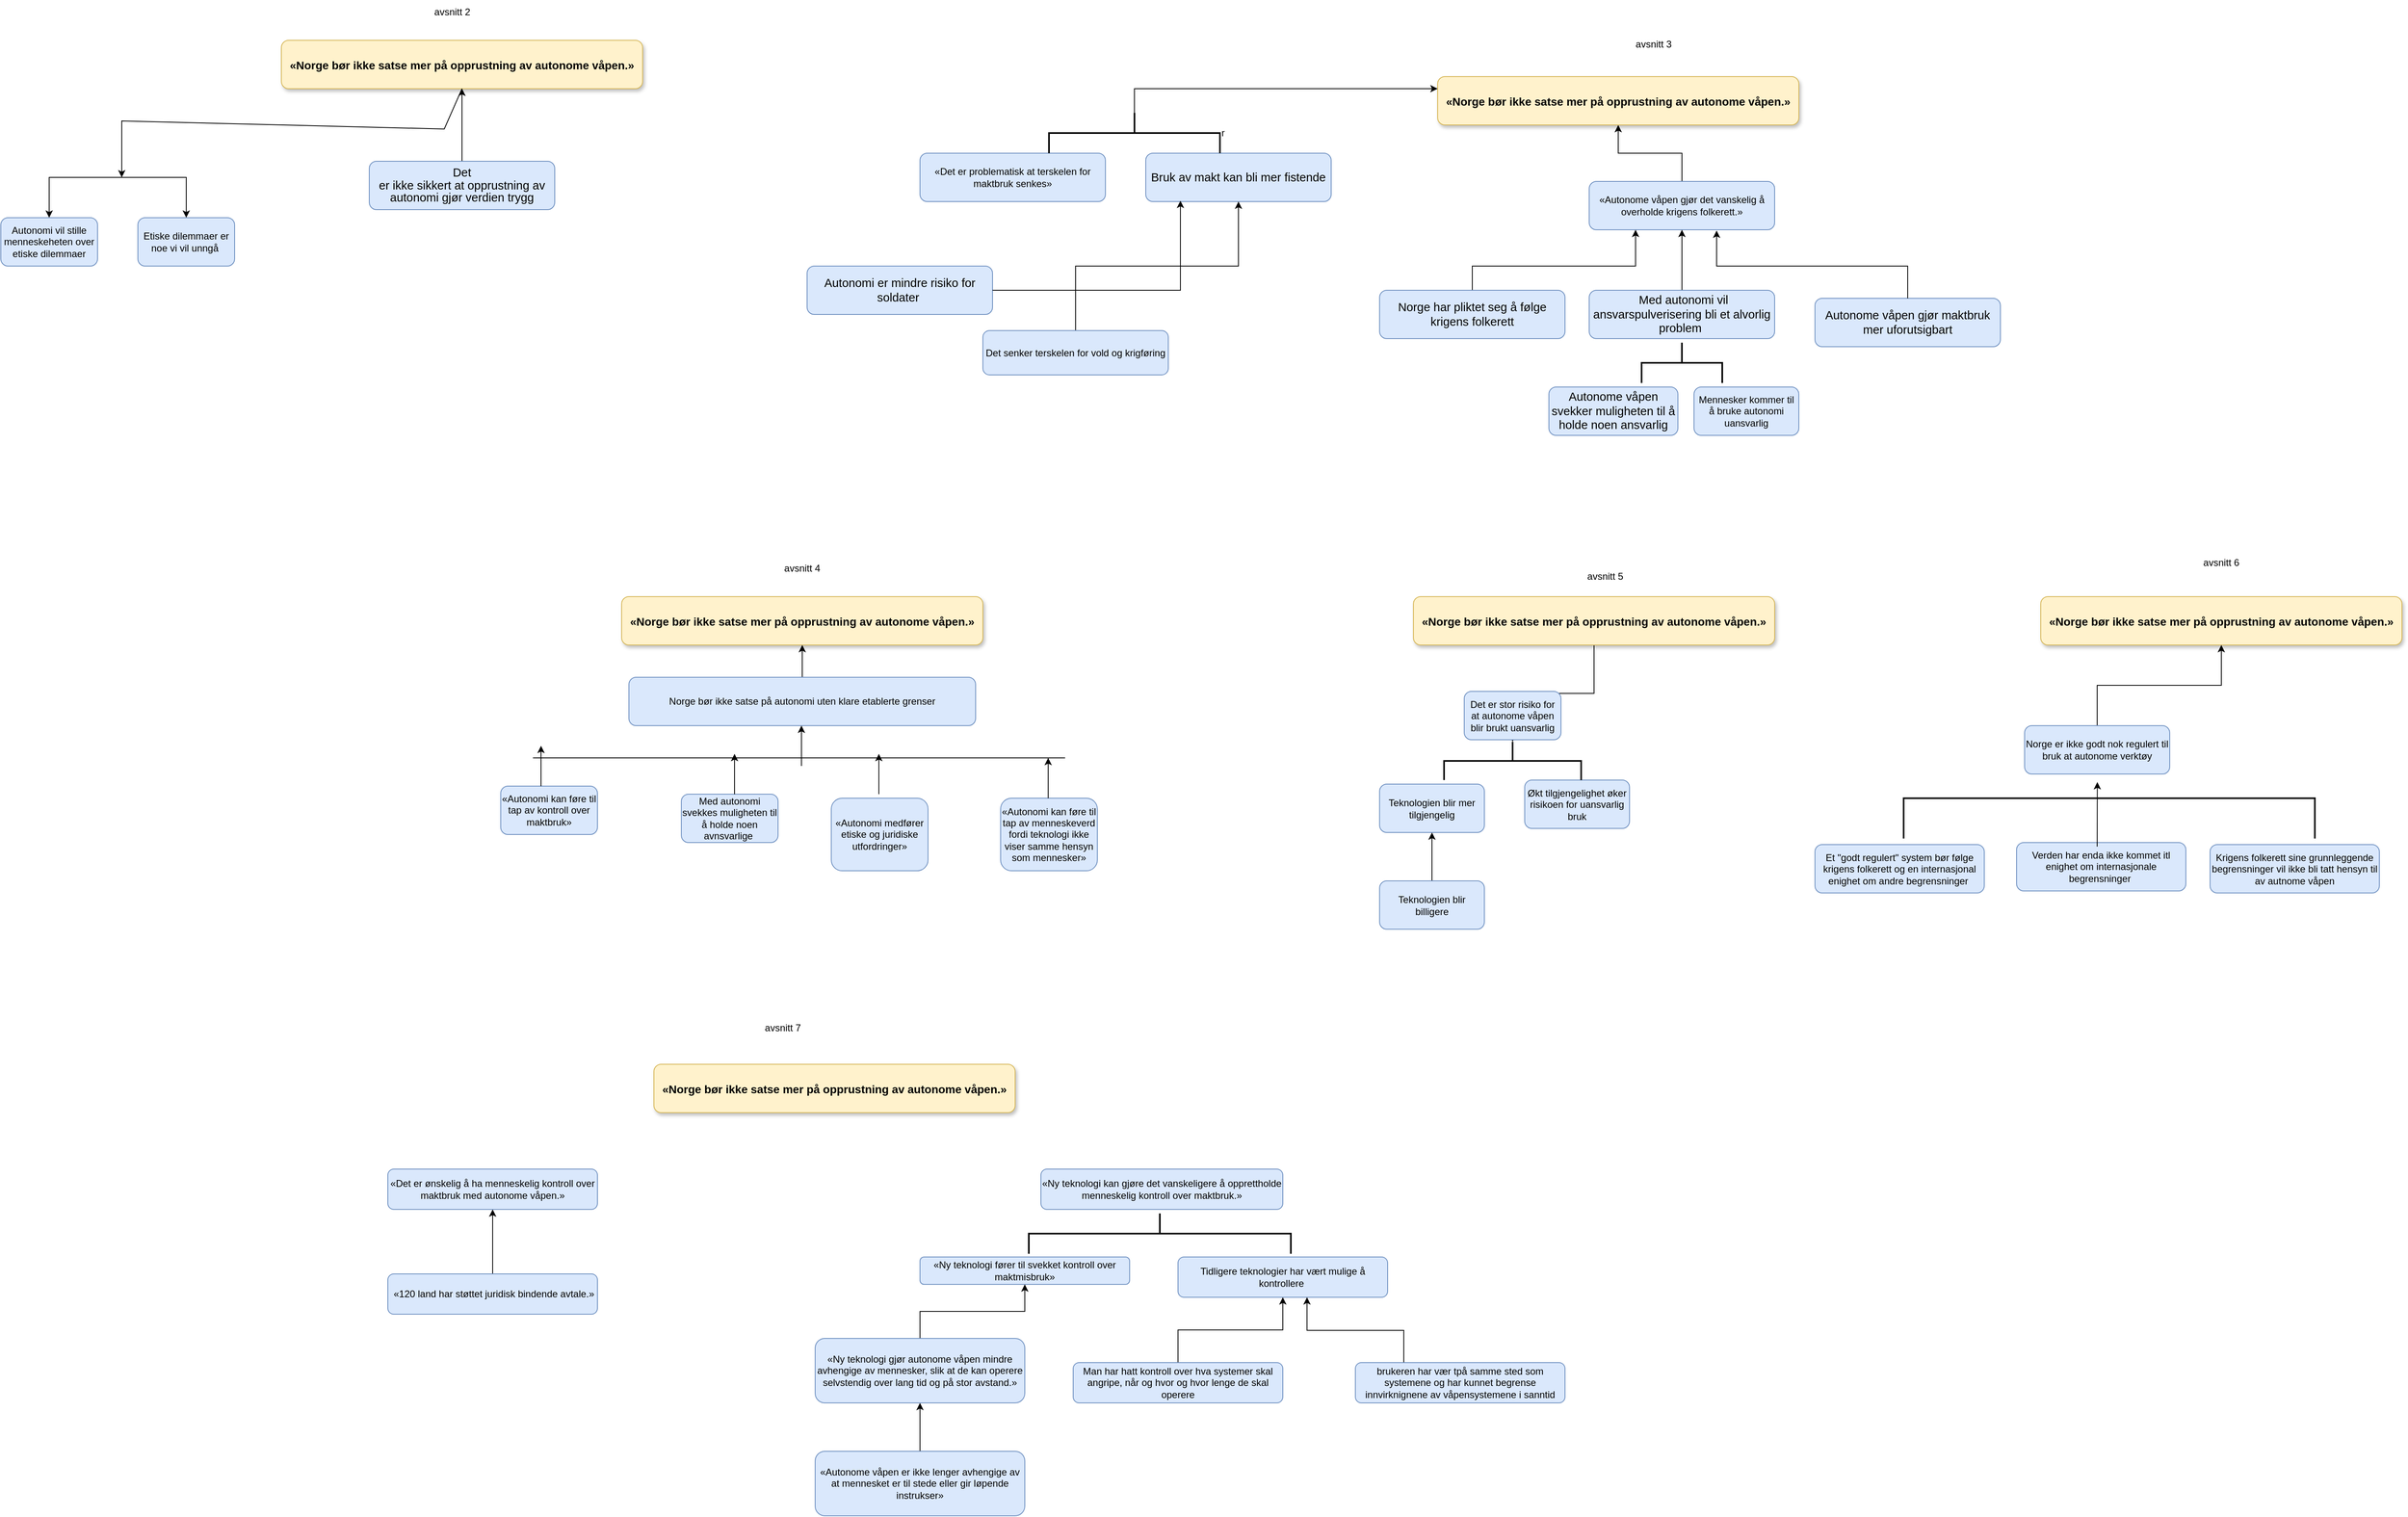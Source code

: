 <mxfile version="26.2.10">
  <diagram name="Page-1" id="97916047-d0de-89f5-080d-49f4d83e522f">
    <mxGraphModel dx="1313" dy="828" grid="1" gridSize="10" guides="1" tooltips="1" connect="1" arrows="1" fold="1" page="1" pageScale="1.5" pageWidth="3300" pageHeight="2339" background="none" math="0" shadow="0">
      <root>
        <mxCell id="0" />
        <mxCell id="1" parent="0" />
        <mxCell id="2" value="«Norge bør ikke satse mer på opprustning av autonome våpen.»" style="rounded=1;fillColor=#fff2cc;strokeColor=#d6b656;shadow=1;fontStyle=1;fontSize=14;" parent="1" vertex="1">
          <mxGeometry x="548" y="220" width="448" height="60" as="geometry" />
        </mxCell>
        <mxCell id="hGJrG1NqVIESyf2mDqUu-56" value="Autonomi vil stille menneskeheten over etiske dilemmaer" style="rounded=1;whiteSpace=wrap;html=1;fillColor=#dae8fc;strokeColor=#6c8ebf;" vertex="1" parent="1">
          <mxGeometry x="200" y="440" width="120" height="60" as="geometry" />
        </mxCell>
        <mxCell id="hGJrG1NqVIESyf2mDqUu-89" value="" style="edgeStyle=orthogonalEdgeStyle;rounded=0;orthogonalLoop=1;jettySize=auto;html=1;" edge="1" parent="1" source="hGJrG1NqVIESyf2mDqUu-57" target="2">
          <mxGeometry relative="1" as="geometry" />
        </mxCell>
        <mxCell id="hGJrG1NqVIESyf2mDqUu-57" value="&lt;span style=&quot;font-size:11.0pt;line-height:107%;&lt;br/&gt;font-family:&amp;quot;Calibri&amp;quot;,sans-serif;mso-ascii-theme-font:minor-latin;mso-fareast-font-family:&lt;br/&gt;Calibri;mso-fareast-theme-font:minor-latin;mso-hansi-theme-font:minor-latin;&lt;br/&gt;mso-bidi-font-family:&amp;quot;Times New Roman&amp;quot;;mso-bidi-theme-font:minor-bidi;&lt;br/&gt;mso-ansi-language:NO-BOK;mso-fareast-language:EN-US;mso-bidi-language:AR-SA&quot;&gt;Det&lt;br/&gt;er ikke sikkert at opprustning av autonomi gjør verdien trygg&lt;/span&gt;" style="rounded=1;whiteSpace=wrap;html=1;fillColor=#dae8fc;strokeColor=#6c8ebf;" vertex="1" parent="1">
          <mxGeometry x="657" y="370" width="230" height="60" as="geometry" />
        </mxCell>
        <mxCell id="hGJrG1NqVIESyf2mDqUu-59" value="Etiske dilemmaer er noe vi vil unngå&amp;nbsp;" style="rounded=1;whiteSpace=wrap;html=1;fillColor=#dae8fc;strokeColor=#6c8ebf;" vertex="1" parent="1">
          <mxGeometry x="370" y="440" width="120" height="60" as="geometry" />
        </mxCell>
        <mxCell id="hGJrG1NqVIESyf2mDqUu-61" value="" style="endArrow=classic;startArrow=classic;html=1;rounded=0;entryX=0.5;entryY=0;entryDx=0;entryDy=0;exitX=0.5;exitY=0;exitDx=0;exitDy=0;" edge="1" parent="1" source="hGJrG1NqVIESyf2mDqUu-56" target="hGJrG1NqVIESyf2mDqUu-59">
          <mxGeometry width="50" height="50" relative="1" as="geometry">
            <mxPoint x="290" y="380" as="sourcePoint" />
            <mxPoint x="400" y="380" as="targetPoint" />
            <Array as="points">
              <mxPoint x="260" y="390" />
              <mxPoint x="340" y="390" />
              <mxPoint x="430" y="390" />
            </Array>
          </mxGeometry>
        </mxCell>
        <mxCell id="hGJrG1NqVIESyf2mDqUu-62" value="" style="endArrow=classic;html=1;rounded=0;exitX=0.5;exitY=1;exitDx=0;exitDy=0;" edge="1" parent="1" source="2">
          <mxGeometry width="50" height="50" relative="1" as="geometry">
            <mxPoint x="620" y="340" as="sourcePoint" />
            <mxPoint x="350" y="390" as="targetPoint" />
            <Array as="points">
              <mxPoint x="750" y="330" />
              <mxPoint x="350" y="320" />
            </Array>
          </mxGeometry>
        </mxCell>
        <mxCell id="hGJrG1NqVIESyf2mDqUu-63" value="&lt;span style=&quot;font-size: 14.667px;&quot;&gt;Bruk av makt kan bli mer fistende&lt;/span&gt;" style="rounded=1;whiteSpace=wrap;html=1;fillColor=#dae8fc;strokeColor=#6c8ebf;" vertex="1" parent="1">
          <mxGeometry x="1620" y="360" width="230" height="60" as="geometry" />
        </mxCell>
        <mxCell id="hGJrG1NqVIESyf2mDqUu-79" value="" style="edgeStyle=orthogonalEdgeStyle;rounded=0;orthogonalLoop=1;jettySize=auto;html=1;" edge="1" parent="1" source="hGJrG1NqVIESyf2mDqUu-67" target="hGJrG1NqVIESyf2mDqUu-70">
          <mxGeometry relative="1" as="geometry" />
        </mxCell>
        <mxCell id="hGJrG1NqVIESyf2mDqUu-67" value="«Autonome våpen gjør det vanskelig å overholde krigens folkerett.»" style="rounded=1;whiteSpace=wrap;html=1;fillColor=#dae8fc;strokeColor=#6c8ebf;" vertex="1" parent="1">
          <mxGeometry x="2170" y="395" width="230" height="60" as="geometry" />
        </mxCell>
        <mxCell id="hGJrG1NqVIESyf2mDqUu-130" style="edgeStyle=orthogonalEdgeStyle;rounded=0;orthogonalLoop=1;jettySize=auto;html=1;entryX=0.25;entryY=1;entryDx=0;entryDy=0;" edge="1" parent="1" source="hGJrG1NqVIESyf2mDqUu-68" target="hGJrG1NqVIESyf2mDqUu-67">
          <mxGeometry relative="1" as="geometry">
            <Array as="points">
              <mxPoint x="2025" y="500" />
              <mxPoint x="2228" y="500" />
            </Array>
          </mxGeometry>
        </mxCell>
        <mxCell id="hGJrG1NqVIESyf2mDqUu-68" value="&lt;span style=&quot;font-size: 14.667px;&quot;&gt;Norge har pliktet seg å følge krigens folkerett&lt;/span&gt;" style="rounded=1;whiteSpace=wrap;html=1;fillColor=#dae8fc;strokeColor=#6c8ebf;" vertex="1" parent="1">
          <mxGeometry x="1910" y="530" width="230" height="60" as="geometry" />
        </mxCell>
        <mxCell id="hGJrG1NqVIESyf2mDqUu-128" value="" style="edgeStyle=orthogonalEdgeStyle;rounded=0;orthogonalLoop=1;jettySize=auto;html=1;" edge="1" parent="1" source="hGJrG1NqVIESyf2mDqUu-69" target="hGJrG1NqVIESyf2mDqUu-67">
          <mxGeometry relative="1" as="geometry" />
        </mxCell>
        <mxCell id="hGJrG1NqVIESyf2mDqUu-69" value="&lt;span style=&quot;font-size: 14.667px;&quot;&gt;&amp;nbsp;Med autonomi vil ansvarspulverisering bli et alvorlig problem&amp;nbsp;&lt;/span&gt;" style="rounded=1;whiteSpace=wrap;html=1;fillColor=#dae8fc;strokeColor=#6c8ebf;" vertex="1" parent="1">
          <mxGeometry x="2170" y="530" width="230" height="60" as="geometry" />
        </mxCell>
        <mxCell id="hGJrG1NqVIESyf2mDqUu-70" value="«Norge bør ikke satse mer på opprustning av autonome våpen.»" style="rounded=1;fillColor=#fff2cc;strokeColor=#d6b656;shadow=1;fontStyle=1;fontSize=14;" vertex="1" parent="1">
          <mxGeometry x="1982" y="265" width="448" height="60" as="geometry" />
        </mxCell>
        <mxCell id="hGJrG1NqVIESyf2mDqUu-71" value="&lt;span style=&quot;font-size: 14.667px;&quot;&gt;Autonome våpen gjør maktbruk mer uforutsigbart&lt;/span&gt;" style="rounded=1;whiteSpace=wrap;html=1;fillColor=#dae8fc;strokeColor=#6c8ebf;" vertex="1" parent="1">
          <mxGeometry x="2450" y="540" width="230" height="60" as="geometry" />
        </mxCell>
        <mxCell id="hGJrG1NqVIESyf2mDqUu-124" style="edgeStyle=orthogonalEdgeStyle;rounded=0;orthogonalLoop=1;jettySize=auto;html=1;entryX=0.5;entryY=1;entryDx=0;entryDy=0;" edge="1" parent="1" source="hGJrG1NqVIESyf2mDqUu-72" target="hGJrG1NqVIESyf2mDqUu-63">
          <mxGeometry relative="1" as="geometry" />
        </mxCell>
        <mxCell id="hGJrG1NqVIESyf2mDqUu-72" value="Det senker terskelen for vold og krigføring" style="rounded=1;whiteSpace=wrap;html=1;fillColor=#dae8fc;strokeColor=#6c8ebf;" vertex="1" parent="1">
          <mxGeometry x="1418" y="580" width="230" height="55" as="geometry" />
        </mxCell>
        <mxCell id="hGJrG1NqVIESyf2mDqUu-82" value="Mennesker kommer til å bruke autonomi uansvarlig" style="whiteSpace=wrap;html=1;fillColor=#dae8fc;strokeColor=#6c8ebf;rounded=1;" vertex="1" parent="1">
          <mxGeometry x="2300" y="650" width="130" height="60" as="geometry" />
        </mxCell>
        <mxCell id="hGJrG1NqVIESyf2mDqUu-95" value="«Norge bør ikke satse mer på opprustning av autonome våpen.»" style="rounded=1;fillColor=#fff2cc;strokeColor=#d6b656;shadow=1;fontStyle=1;fontSize=14;" vertex="1" parent="1">
          <mxGeometry x="970" y="910" width="448" height="60" as="geometry" />
        </mxCell>
        <mxCell id="hGJrG1NqVIESyf2mDqUu-111" style="edgeStyle=orthogonalEdgeStyle;rounded=0;orthogonalLoop=1;jettySize=auto;html=1;exitX=0.5;exitY=0;exitDx=0;exitDy=0;entryX=0.5;entryY=1;entryDx=0;entryDy=0;" edge="1" parent="1" source="hGJrG1NqVIESyf2mDqUu-96" target="hGJrG1NqVIESyf2mDqUu-95">
          <mxGeometry relative="1" as="geometry" />
        </mxCell>
        <mxCell id="hGJrG1NqVIESyf2mDqUu-96" value="Norge bør ikke satse på autonomi uten klare etablerte grenser" style="rounded=1;whiteSpace=wrap;html=1;fillColor=#dae8fc;strokeColor=#6c8ebf;" vertex="1" parent="1">
          <mxGeometry x="979" y="1010" width="430" height="60" as="geometry" />
        </mxCell>
        <mxCell id="hGJrG1NqVIESyf2mDqUu-97" value="avsnitt 4" style="text;html=1;align=center;verticalAlign=middle;whiteSpace=wrap;rounded=0;" vertex="1" parent="1">
          <mxGeometry x="1164" y="860" width="60" height="30" as="geometry" />
        </mxCell>
        <mxCell id="hGJrG1NqVIESyf2mDqUu-98" value="avsnitt 2" style="text;html=1;align=center;verticalAlign=middle;whiteSpace=wrap;rounded=0;" vertex="1" parent="1">
          <mxGeometry x="730" y="170" width="60" height="30" as="geometry" />
        </mxCell>
        <mxCell id="hGJrG1NqVIESyf2mDqUu-99" value="«Autonomi kan føre til tap av kontroll over maktbruk»" style="rounded=1;whiteSpace=wrap;html=1;fillColor=#dae8fc;strokeColor=#6c8ebf;" vertex="1" parent="1">
          <mxGeometry x="820" y="1145" width="120" height="60" as="geometry" />
        </mxCell>
        <mxCell id="hGJrG1NqVIESyf2mDqUu-100" value="Med autonomi svekkes muligheten til å holde noen avnsvarlige&amp;nbsp;" style="rounded=1;whiteSpace=wrap;html=1;fillColor=#dae8fc;strokeColor=#6c8ebf;" vertex="1" parent="1">
          <mxGeometry x="1044" y="1155" width="120" height="60" as="geometry" />
        </mxCell>
        <mxCell id="hGJrG1NqVIESyf2mDqUu-101" value="«Autonomi medfører etiske og juridiske utfordringer»" style="rounded=1;whiteSpace=wrap;html=1;fillColor=#dae8fc;strokeColor=#6c8ebf;" vertex="1" parent="1">
          <mxGeometry x="1230" y="1160" width="120" height="90" as="geometry" />
        </mxCell>
        <mxCell id="hGJrG1NqVIESyf2mDqUu-102" value="«Autonomi kan føre til tap av menneskeverd fordi teknologi ikke viser samme hensyn som mennesker»" style="rounded=1;whiteSpace=wrap;html=1;fillColor=#dae8fc;strokeColor=#6c8ebf;" vertex="1" parent="1">
          <mxGeometry x="1440" y="1160" width="120" height="90" as="geometry" />
        </mxCell>
        <mxCell id="hGJrG1NqVIESyf2mDqUu-103" value="" style="endArrow=none;html=1;rounded=0;" edge="1" parent="1">
          <mxGeometry width="50" height="50" relative="1" as="geometry">
            <mxPoint x="860" y="1110" as="sourcePoint" />
            <mxPoint x="1520" y="1110" as="targetPoint" />
            <Array as="points">
              <mxPoint x="920" y="1110" />
              <mxPoint x="1180" y="1110" />
            </Array>
          </mxGeometry>
        </mxCell>
        <mxCell id="hGJrG1NqVIESyf2mDqUu-104" value="" style="endArrow=classic;html=1;rounded=0;" edge="1" parent="1">
          <mxGeometry width="50" height="50" relative="1" as="geometry">
            <mxPoint x="1499" y="1160" as="sourcePoint" />
            <mxPoint x="1499" y="1110" as="targetPoint" />
          </mxGeometry>
        </mxCell>
        <mxCell id="hGJrG1NqVIESyf2mDqUu-105" value="" style="endArrow=classic;html=1;rounded=0;" edge="1" parent="1">
          <mxGeometry width="50" height="50" relative="1" as="geometry">
            <mxPoint x="1193" y="1120" as="sourcePoint" />
            <mxPoint x="1193" y="1070" as="targetPoint" />
          </mxGeometry>
        </mxCell>
        <mxCell id="hGJrG1NqVIESyf2mDqUu-106" value="" style="endArrow=classic;html=1;rounded=0;" edge="1" parent="1">
          <mxGeometry width="50" height="50" relative="1" as="geometry">
            <mxPoint x="870" y="1145" as="sourcePoint" />
            <mxPoint x="870" y="1095" as="targetPoint" />
          </mxGeometry>
        </mxCell>
        <mxCell id="hGJrG1NqVIESyf2mDqUu-107" value="" style="endArrow=classic;html=1;rounded=0;" edge="1" parent="1">
          <mxGeometry width="50" height="50" relative="1" as="geometry">
            <mxPoint x="1110" y="1155" as="sourcePoint" />
            <mxPoint x="1110" y="1105" as="targetPoint" />
          </mxGeometry>
        </mxCell>
        <mxCell id="hGJrG1NqVIESyf2mDqUu-108" value="" style="endArrow=classic;html=1;rounded=0;" edge="1" parent="1">
          <mxGeometry width="50" height="50" relative="1" as="geometry">
            <mxPoint x="1289" y="1155" as="sourcePoint" />
            <mxPoint x="1289" y="1105" as="targetPoint" />
          </mxGeometry>
        </mxCell>
        <mxCell id="hGJrG1NqVIESyf2mDqUu-64" value="&lt;span style=&quot;font-size: 14.667px;&quot;&gt;Autonomi er mindre risiko for soldater&amp;nbsp;&lt;/span&gt;" style="rounded=1;whiteSpace=wrap;html=1;fillColor=#dae8fc;strokeColor=#6c8ebf;" vertex="1" parent="1">
          <mxGeometry x="1200" y="500" width="230" height="60" as="geometry" />
        </mxCell>
        <mxCell id="hGJrG1NqVIESyf2mDqUu-121" value="avsnitt 3" style="text;html=1;align=center;verticalAlign=middle;whiteSpace=wrap;rounded=0;" vertex="1" parent="1">
          <mxGeometry x="2220" y="210" width="60" height="30" as="geometry" />
        </mxCell>
        <mxCell id="hGJrG1NqVIESyf2mDqUu-123" style="edgeStyle=orthogonalEdgeStyle;rounded=0;orthogonalLoop=1;jettySize=auto;html=1;entryX=0.187;entryY=0.983;entryDx=0;entryDy=0;entryPerimeter=0;" edge="1" parent="1" source="hGJrG1NqVIESyf2mDqUu-64" target="hGJrG1NqVIESyf2mDqUu-63">
          <mxGeometry relative="1" as="geometry" />
        </mxCell>
        <mxCell id="hGJrG1NqVIESyf2mDqUu-125" value="«Det er problematisk at terskelen for maktbruk senkes»" style="rounded=1;whiteSpace=wrap;html=1;fillColor=#dae8fc;strokeColor=#6c8ebf;" vertex="1" parent="1">
          <mxGeometry x="1340" y="360" width="230" height="60" as="geometry" />
        </mxCell>
        <mxCell id="hGJrG1NqVIESyf2mDqUu-127" style="edgeStyle=orthogonalEdgeStyle;rounded=0;orthogonalLoop=1;jettySize=auto;html=1;exitX=0;exitY=0.5;exitDx=0;exitDy=0;exitPerimeter=0;entryX=0;entryY=0.25;entryDx=0;entryDy=0;" edge="1" parent="1" source="hGJrG1NqVIESyf2mDqUu-126" target="hGJrG1NqVIESyf2mDqUu-70">
          <mxGeometry relative="1" as="geometry" />
        </mxCell>
        <mxCell id="hGJrG1NqVIESyf2mDqUu-126" value="r" style="strokeWidth=2;html=1;shape=mxgraph.flowchart.annotation_2;align=left;labelPosition=right;pointerEvents=1;direction=south;" vertex="1" parent="1">
          <mxGeometry x="1500" y="310" width="212" height="50" as="geometry" />
        </mxCell>
        <mxCell id="hGJrG1NqVIESyf2mDqUu-129" style="edgeStyle=orthogonalEdgeStyle;rounded=0;orthogonalLoop=1;jettySize=auto;html=1;entryX=0.687;entryY=1.017;entryDx=0;entryDy=0;entryPerimeter=0;" edge="1" parent="1" source="hGJrG1NqVIESyf2mDqUu-71" target="hGJrG1NqVIESyf2mDqUu-67">
          <mxGeometry relative="1" as="geometry">
            <Array as="points">
              <mxPoint x="2565" y="500" />
              <mxPoint x="2328" y="500" />
            </Array>
          </mxGeometry>
        </mxCell>
        <mxCell id="hGJrG1NqVIESyf2mDqUu-134" value="&lt;span style=&quot;font-size: 14.667px;&quot;&gt;Autonome våpen svekker muligheten til å holde noen ansvarlig&lt;/span&gt;" style="whiteSpace=wrap;html=1;fillColor=#dae8fc;strokeColor=#6c8ebf;rounded=1;" vertex="1" parent="1">
          <mxGeometry x="2120" y="650" width="160" height="60" as="geometry" />
        </mxCell>
        <mxCell id="hGJrG1NqVIESyf2mDqUu-135" value="" style="strokeWidth=2;html=1;shape=mxgraph.flowchart.annotation_2;align=left;labelPosition=right;pointerEvents=1;rotation=90;" vertex="1" parent="1">
          <mxGeometry x="2260" y="570" width="50" height="100" as="geometry" />
        </mxCell>
        <mxCell id="hGJrG1NqVIESyf2mDqUu-148" value="" style="edgeStyle=orthogonalEdgeStyle;rounded=0;orthogonalLoop=1;jettySize=auto;html=1;" edge="1" parent="1" source="hGJrG1NqVIESyf2mDqUu-136" target="hGJrG1NqVIESyf2mDqUu-147">
          <mxGeometry relative="1" as="geometry" />
        </mxCell>
        <mxCell id="hGJrG1NqVIESyf2mDqUu-136" value="«Norge bør ikke satse mer på opprustning av autonome våpen.»" style="rounded=1;fillColor=#fff2cc;strokeColor=#d6b656;shadow=1;fontStyle=1;fontSize=14;" vertex="1" parent="1">
          <mxGeometry x="1952" y="910" width="448" height="60" as="geometry" />
        </mxCell>
        <mxCell id="hGJrG1NqVIESyf2mDqUu-137" value="avsnitt 5" style="text;html=1;align=center;verticalAlign=middle;whiteSpace=wrap;rounded=0;" vertex="1" parent="1">
          <mxGeometry x="2160" y="870" width="60" height="30" as="geometry" />
        </mxCell>
        <mxCell id="hGJrG1NqVIESyf2mDqUu-138" value="Det er stor risiko for at autonome våpen blir brukt uansvarlig" style="rounded=1;whiteSpace=wrap;html=1;fillColor=#dae8fc;strokeColor=#6c8ebf;" vertex="1" parent="1">
          <mxGeometry x="2015" y="1027.5" width="120" height="60" as="geometry" />
        </mxCell>
        <mxCell id="hGJrG1NqVIESyf2mDqUu-146" value="" style="edgeStyle=orthogonalEdgeStyle;rounded=0;orthogonalLoop=1;jettySize=auto;html=1;" edge="1" parent="1" source="hGJrG1NqVIESyf2mDqUu-139" target="hGJrG1NqVIESyf2mDqUu-145">
          <mxGeometry relative="1" as="geometry" />
        </mxCell>
        <mxCell id="hGJrG1NqVIESyf2mDqUu-139" value="Teknologien blir billigere" style="whiteSpace=wrap;html=1;fillColor=#dae8fc;strokeColor=#6c8ebf;rounded=1;" vertex="1" parent="1">
          <mxGeometry x="1910" y="1262.5" width="130" height="60" as="geometry" />
        </mxCell>
        <mxCell id="hGJrG1NqVIESyf2mDqUu-142" value="&lt;br&gt;Økt tilgjengelighet øker risikoen for uansvarlig bruk&lt;div&gt;&lt;br/&gt;&lt;/div&gt;" style="whiteSpace=wrap;html=1;fillColor=#dae8fc;strokeColor=#6c8ebf;rounded=1;" vertex="1" parent="1">
          <mxGeometry x="2090" y="1137.5" width="130" height="60" as="geometry" />
        </mxCell>
        <mxCell id="hGJrG1NqVIESyf2mDqUu-145" value="Teknologien blir mer tilgjengelig" style="whiteSpace=wrap;html=1;fillColor=#dae8fc;strokeColor=#6c8ebf;rounded=1;" vertex="1" parent="1">
          <mxGeometry x="1910" y="1142.5" width="130" height="60" as="geometry" />
        </mxCell>
        <mxCell id="hGJrG1NqVIESyf2mDqUu-147" value="" style="strokeWidth=2;html=1;shape=mxgraph.flowchart.annotation_2;align=left;labelPosition=right;pointerEvents=1;direction=south;" vertex="1" parent="1">
          <mxGeometry x="1990" y="1090" width="170" height="47.5" as="geometry" />
        </mxCell>
        <mxCell id="hGJrG1NqVIESyf2mDqUu-149" value="«Norge bør ikke satse mer på opprustning av autonome våpen.»" style="rounded=1;fillColor=#fff2cc;strokeColor=#d6b656;shadow=1;fontStyle=1;fontSize=14;" vertex="1" parent="1">
          <mxGeometry x="2730" y="910" width="448" height="60" as="geometry" />
        </mxCell>
        <mxCell id="hGJrG1NqVIESyf2mDqUu-150" value="avsnitt 6&lt;div&gt;&lt;br&gt;&lt;/div&gt;" style="text;html=1;align=center;verticalAlign=middle;whiteSpace=wrap;rounded=0;" vertex="1" parent="1">
          <mxGeometry x="2924" y="860" width="60" height="30" as="geometry" />
        </mxCell>
        <mxCell id="hGJrG1NqVIESyf2mDqUu-159" value="" style="edgeStyle=orthogonalEdgeStyle;rounded=0;orthogonalLoop=1;jettySize=auto;html=1;" edge="1" parent="1" source="hGJrG1NqVIESyf2mDqUu-151" target="hGJrG1NqVIESyf2mDqUu-149">
          <mxGeometry relative="1" as="geometry" />
        </mxCell>
        <mxCell id="hGJrG1NqVIESyf2mDqUu-151" value="Norge er ikke godt nok regulert til bruk at autonome verktøy" style="rounded=1;whiteSpace=wrap;html=1;fillColor=#dae8fc;strokeColor=#6c8ebf;" vertex="1" parent="1">
          <mxGeometry x="2710" y="1070" width="180" height="60" as="geometry" />
        </mxCell>
        <mxCell id="hGJrG1NqVIESyf2mDqUu-152" value="Krigens folkerett sine grunnleggende begrensninger vil ikke bli tatt hensyn til av autnome våpen" style="rounded=1;whiteSpace=wrap;html=1;fillColor=#dae8fc;strokeColor=#6c8ebf;" vertex="1" parent="1">
          <mxGeometry x="2940" y="1217.5" width="210" height="60" as="geometry" />
        </mxCell>
        <mxCell id="hGJrG1NqVIESyf2mDqUu-154" value="Et &quot;godt regulert&quot; system bør følge krigens folkerett og en internasjonal enighet om andre begrensninger&amp;nbsp;" style="rounded=1;whiteSpace=wrap;html=1;fillColor=#dae8fc;strokeColor=#6c8ebf;" vertex="1" parent="1">
          <mxGeometry x="2450" y="1217.5" width="210" height="60" as="geometry" />
        </mxCell>
        <mxCell id="hGJrG1NqVIESyf2mDqUu-155" value="Verden har enda ikke kommet itl enighet om internasjonale begrensninger&amp;nbsp;" style="rounded=1;whiteSpace=wrap;html=1;fillColor=#dae8fc;strokeColor=#6c8ebf;" vertex="1" parent="1">
          <mxGeometry x="2700" y="1215" width="210" height="60" as="geometry" />
        </mxCell>
        <mxCell id="hGJrG1NqVIESyf2mDqUu-157" value="" style="strokeWidth=2;html=1;shape=mxgraph.flowchart.annotation_1;align=left;pointerEvents=1;direction=south;" vertex="1" parent="1">
          <mxGeometry x="2560" y="1160" width="510" height="50" as="geometry" />
        </mxCell>
        <mxCell id="hGJrG1NqVIESyf2mDqUu-158" value="" style="endArrow=classic;html=1;rounded=0;entryX=-0.4;entryY=0.529;entryDx=0;entryDy=0;entryPerimeter=0;" edge="1" parent="1" target="hGJrG1NqVIESyf2mDqUu-157">
          <mxGeometry width="50" height="50" relative="1" as="geometry">
            <mxPoint x="2800" y="1220" as="sourcePoint" />
            <mxPoint x="2850" y="1170" as="targetPoint" />
          </mxGeometry>
        </mxCell>
        <mxCell id="hGJrG1NqVIESyf2mDqUu-160" value="«Norge bør ikke satse mer på opprustning av autonome våpen.»" style="rounded=1;fillColor=#fff2cc;strokeColor=#d6b656;shadow=1;fontStyle=1;fontSize=14;" vertex="1" parent="1">
          <mxGeometry x="1010" y="1490" width="448" height="60" as="geometry" />
        </mxCell>
        <mxCell id="hGJrG1NqVIESyf2mDqUu-161" value="&lt;div&gt;avsnitt 7&lt;/div&gt;" style="text;html=1;align=center;verticalAlign=middle;whiteSpace=wrap;rounded=0;" vertex="1" parent="1">
          <mxGeometry x="1140" y="1430" width="60" height="30" as="geometry" />
        </mxCell>
        <mxCell id="hGJrG1NqVIESyf2mDqUu-166" value="" style="edgeStyle=orthogonalEdgeStyle;rounded=0;orthogonalLoop=1;jettySize=auto;html=1;" edge="1" parent="1" source="hGJrG1NqVIESyf2mDqUu-163" target="hGJrG1NqVIESyf2mDqUu-164">
          <mxGeometry relative="1" as="geometry" />
        </mxCell>
        <mxCell id="hGJrG1NqVIESyf2mDqUu-163" value="&amp;nbsp;«120 land har støttet juridisk bindende avtale.»" style="rounded=1;whiteSpace=wrap;html=1;fillColor=#dae8fc;strokeColor=#6c8ebf;" vertex="1" parent="1">
          <mxGeometry x="680" y="1750" width="260" height="50" as="geometry" />
        </mxCell>
        <mxCell id="hGJrG1NqVIESyf2mDqUu-164" value="«Det er ønskelig å ha menneskelig kontroll over maktbruk med autonome våpen.»" style="rounded=1;whiteSpace=wrap;html=1;fillColor=#dae8fc;strokeColor=#6c8ebf;" vertex="1" parent="1">
          <mxGeometry x="680" y="1620" width="260" height="50" as="geometry" />
        </mxCell>
        <mxCell id="hGJrG1NqVIESyf2mDqUu-165" value="&lt;p class=&quot;&quot; data-end=&quot;292&quot; data-start=&quot;281&quot;&gt;&lt;span style=&quot;background-color: transparent; color: light-dark(rgb(0, 0, 0), rgb(255, 255, 255));&quot; data-end=&quot;393&quot; data-start=&quot;295&quot;&gt;Tidligere teknologier har vært mulige å kontrollere&amp;nbsp;&lt;/span&gt;&lt;/p&gt;" style="rounded=1;whiteSpace=wrap;html=1;fillColor=#dae8fc;strokeColor=#6c8ebf;" vertex="1" parent="1">
          <mxGeometry x="1660" y="1729" width="260" height="50" as="geometry" />
        </mxCell>
        <mxCell id="hGJrG1NqVIESyf2mDqUu-167" value="«Ny teknologi fører til svekket kontroll over maktmisbruk»" style="rounded=1;whiteSpace=wrap;html=1;fillColor=#dae8fc;strokeColor=#6c8ebf;" vertex="1" parent="1">
          <mxGeometry x="1340" y="1729" width="260" height="34" as="geometry" />
        </mxCell>
        <mxCell id="hGJrG1NqVIESyf2mDqUu-168" value="«Ny teknologi kan gjøre det vanskeligere å opprettholde menneskelig kontroll over maktbruk.»" style="rounded=1;whiteSpace=wrap;html=1;fillColor=#dae8fc;strokeColor=#6c8ebf;" vertex="1" parent="1">
          <mxGeometry x="1490" y="1620" width="300" height="50" as="geometry" />
        </mxCell>
        <mxCell id="hGJrG1NqVIESyf2mDqUu-174" value="" style="edgeStyle=orthogonalEdgeStyle;rounded=0;orthogonalLoop=1;jettySize=auto;html=1;" edge="1" parent="1" source="hGJrG1NqVIESyf2mDqUu-170" target="hGJrG1NqVIESyf2mDqUu-165">
          <mxGeometry relative="1" as="geometry" />
        </mxCell>
        <mxCell id="hGJrG1NqVIESyf2mDqUu-170" value="&lt;span style=&quot;text-align: left;&quot;&gt;Man har hatt kontroll over hva systemer skal angripe, når og hvor og hvor lenge de skal operere&lt;/span&gt;" style="rounded=1;whiteSpace=wrap;html=1;fillColor=#dae8fc;strokeColor=#6c8ebf;" vertex="1" parent="1">
          <mxGeometry x="1530" y="1860" width="260" height="50" as="geometry" />
        </mxCell>
        <mxCell id="hGJrG1NqVIESyf2mDqUu-175" value="" style="edgeStyle=orthogonalEdgeStyle;rounded=0;orthogonalLoop=1;jettySize=auto;html=1;" edge="1" parent="1" source="hGJrG1NqVIESyf2mDqUu-171" target="hGJrG1NqVIESyf2mDqUu-165">
          <mxGeometry relative="1" as="geometry">
            <mxPoint x="1820" y="1790" as="targetPoint" />
            <Array as="points">
              <mxPoint x="1940" y="1820" />
              <mxPoint x="1820" y="1820" />
            </Array>
          </mxGeometry>
        </mxCell>
        <mxCell id="hGJrG1NqVIESyf2mDqUu-171" value="&lt;span style=&quot;text-align: left;&quot;&gt;brukeren har vær tpå samme sted som systemene og har kunnet begrense innvirknignene av våpensystemene i sanntid&lt;/span&gt;" style="rounded=1;whiteSpace=wrap;html=1;fillColor=#dae8fc;strokeColor=#6c8ebf;" vertex="1" parent="1">
          <mxGeometry x="1880" y="1860" width="260" height="50" as="geometry" />
        </mxCell>
        <mxCell id="hGJrG1NqVIESyf2mDqUu-186" value="" style="edgeStyle=orthogonalEdgeStyle;rounded=0;orthogonalLoop=1;jettySize=auto;html=1;" edge="1" parent="1" source="hGJrG1NqVIESyf2mDqUu-178" target="hGJrG1NqVIESyf2mDqUu-179">
          <mxGeometry relative="1" as="geometry" />
        </mxCell>
        <mxCell id="hGJrG1NqVIESyf2mDqUu-178" value="«Autonome våpen er ikke lenger avhengige av at mennesket er til stede eller gir løpende instrukser»" style="rounded=1;whiteSpace=wrap;html=1;fillColor=#dae8fc;strokeColor=#6c8ebf;" vertex="1" parent="1">
          <mxGeometry x="1210" y="1970" width="260" height="80" as="geometry" />
        </mxCell>
        <mxCell id="hGJrG1NqVIESyf2mDqUu-184" style="edgeStyle=orthogonalEdgeStyle;rounded=0;orthogonalLoop=1;jettySize=auto;html=1;entryX=0.5;entryY=1;entryDx=0;entryDy=0;" edge="1" parent="1" source="hGJrG1NqVIESyf2mDqUu-179" target="hGJrG1NqVIESyf2mDqUu-167">
          <mxGeometry relative="1" as="geometry" />
        </mxCell>
        <mxCell id="hGJrG1NqVIESyf2mDqUu-179" value="«Ny teknologi gjør autonome våpen mindre avhengige av mennesker, slik at de kan operere selvstendig over lang tid og på stor avstand.»" style="rounded=1;whiteSpace=wrap;html=1;fillColor=#dae8fc;strokeColor=#6c8ebf;" vertex="1" parent="1">
          <mxGeometry x="1210" y="1830" width="260" height="80" as="geometry" />
        </mxCell>
        <mxCell id="hGJrG1NqVIESyf2mDqUu-185" value="" style="strokeWidth=2;html=1;shape=mxgraph.flowchart.annotation_2;align=left;labelPosition=right;pointerEvents=1;rotation=90;" vertex="1" parent="1">
          <mxGeometry x="1612.5" y="1537.5" width="50" height="325" as="geometry" />
        </mxCell>
      </root>
    </mxGraphModel>
  </diagram>
</mxfile>
